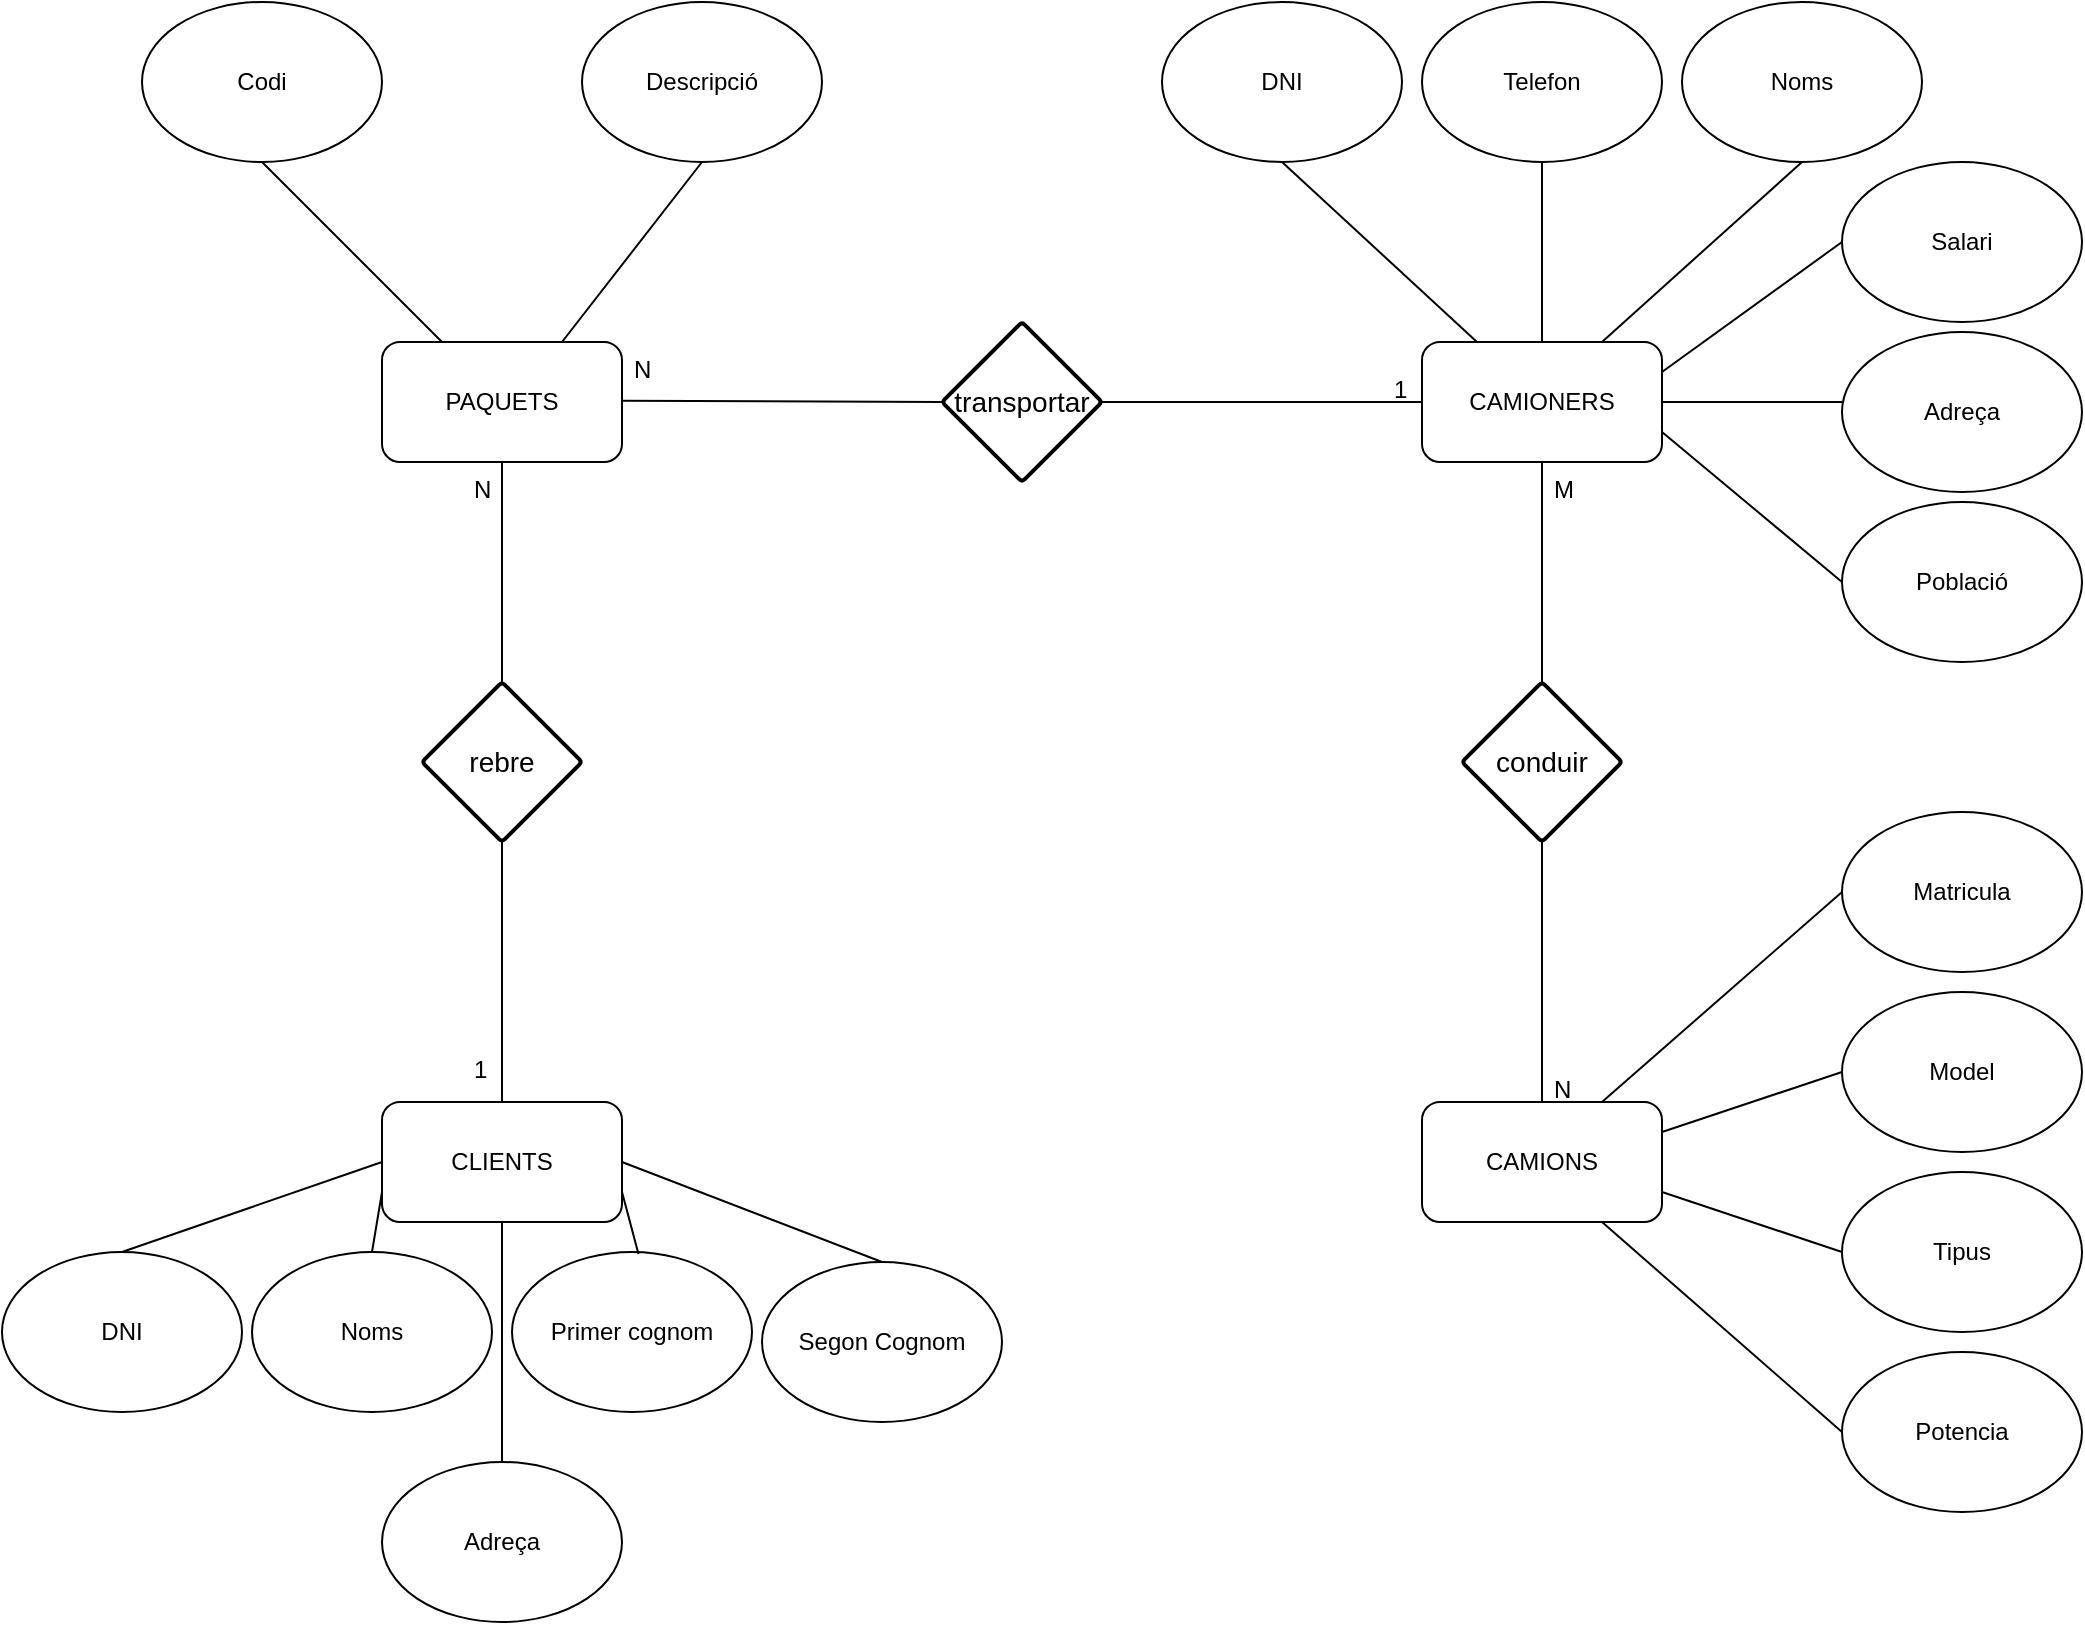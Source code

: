 <mxfile version="24.7.8">
  <diagram name="Página-1" id="bXpo6Mxn2rnoZyS7QRL6">
    <mxGraphModel dx="1843" dy="887" grid="1" gridSize="10" guides="1" tooltips="1" connect="1" arrows="1" fold="1" page="1" pageScale="1" pageWidth="827" pageHeight="1169" math="0" shadow="0">
      <root>
        <mxCell id="0" />
        <mxCell id="1" parent="0" />
        <mxCell id="z5U4H61T17MWTBN5fQyw-9" value="transportar" style="rhombus;whiteSpace=wrap;html=1;fontSize=14;fontStyle=0;startSize=50;rounded=1;strokeWidth=2;shadow=0;dashed=0;arcSize=4;" parent="1" vertex="1">
          <mxGeometry x="810" y="350" width="80" height="80" as="geometry" />
        </mxCell>
        <mxCell id="z5U4H61T17MWTBN5fQyw-12" value="conduir" style="rhombus;whiteSpace=wrap;html=1;fontSize=14;fontStyle=0;startSize=50;rounded=1;strokeWidth=2;shadow=0;dashed=0;arcSize=4;" parent="1" vertex="1">
          <mxGeometry x="1070" y="530" width="80" height="80" as="geometry" />
        </mxCell>
        <mxCell id="z5U4H61T17MWTBN5fQyw-19" value="rebre" style="rhombus;whiteSpace=wrap;html=1;fontSize=14;fontStyle=0;startSize=50;rounded=1;strokeWidth=2;shadow=0;dashed=0;arcSize=4;" parent="1" vertex="1">
          <mxGeometry x="550" y="530" width="80" height="80" as="geometry" />
        </mxCell>
        <mxCell id="z5U4H61T17MWTBN5fQyw-23" value="N" style="text;strokeColor=none;fillColor=none;spacingLeft=4;spacingRight=4;overflow=hidden;rotatable=0;points=[[0,0.5],[1,0.5]];portConstraint=eastwest;fontSize=12;whiteSpace=wrap;html=1;" parent="1" vertex="1">
          <mxGeometry x="650" y="360" width="40" height="30" as="geometry" />
        </mxCell>
        <mxCell id="z5U4H61T17MWTBN5fQyw-24" value="1" style="text;strokeColor=none;fillColor=none;spacingLeft=4;spacingRight=4;overflow=hidden;rotatable=0;points=[[0,0.5],[1,0.5]];portConstraint=eastwest;fontSize=12;whiteSpace=wrap;html=1;" parent="1" vertex="1">
          <mxGeometry x="1030" y="370" width="40" height="30" as="geometry" />
        </mxCell>
        <mxCell id="z5U4H61T17MWTBN5fQyw-25" value="N" style="text;strokeColor=none;fillColor=none;spacingLeft=4;spacingRight=4;overflow=hidden;rotatable=0;points=[[0,0.5],[1,0.5]];portConstraint=eastwest;fontSize=12;whiteSpace=wrap;html=1;" parent="1" vertex="1">
          <mxGeometry x="1110" y="720" width="40" height="30" as="geometry" />
        </mxCell>
        <mxCell id="z5U4H61T17MWTBN5fQyw-26" value="M" style="text;strokeColor=none;fillColor=none;spacingLeft=4;spacingRight=4;overflow=hidden;rotatable=0;points=[[0,0.5],[1,0.5]];portConstraint=eastwest;fontSize=12;whiteSpace=wrap;html=1;" parent="1" vertex="1">
          <mxGeometry x="1110" y="420" width="40" height="30" as="geometry" />
        </mxCell>
        <mxCell id="z5U4H61T17MWTBN5fQyw-27" value="1" style="text;strokeColor=none;fillColor=none;spacingLeft=4;spacingRight=4;overflow=hidden;rotatable=0;points=[[0,0.5],[1,0.5]];portConstraint=eastwest;fontSize=12;whiteSpace=wrap;html=1;" parent="1" vertex="1">
          <mxGeometry x="570" y="710" width="40" height="30" as="geometry" />
        </mxCell>
        <mxCell id="z5U4H61T17MWTBN5fQyw-28" value="N" style="text;strokeColor=none;fillColor=none;spacingLeft=4;spacingRight=4;overflow=hidden;rotatable=0;points=[[0,0.5],[1,0.5]];portConstraint=eastwest;fontSize=12;whiteSpace=wrap;html=1;" parent="1" vertex="1">
          <mxGeometry x="570" y="420" width="40" height="30" as="geometry" />
        </mxCell>
        <mxCell id="mQordULQ1h0hRKwIBM-V-1" value="" style="endArrow=none;html=1;rounded=0;exitX=0.5;exitY=0;exitDx=0;exitDy=0;entryX=0.5;entryY=1;entryDx=0;entryDy=0;" parent="1" source="z5U4H61T17MWTBN5fQyw-19" edge="1" target="rn8LJ4JVfoCxnx-wVTsT-1">
          <mxGeometry width="50" height="50" relative="1" as="geometry">
            <mxPoint x="-250" y="500" as="sourcePoint" />
            <mxPoint x="-200" y="450" as="targetPoint" />
          </mxGeometry>
        </mxCell>
        <mxCell id="mQordULQ1h0hRKwIBM-V-2" value="" style="endArrow=none;html=1;rounded=0;exitX=0.5;exitY=0;exitDx=0;exitDy=0;entryX=0.5;entryY=1;entryDx=0;entryDy=0;" parent="1" source="rn8LJ4JVfoCxnx-wVTsT-2" edge="1" target="z5U4H61T17MWTBN5fQyw-19">
          <mxGeometry width="50" height="50" relative="1" as="geometry">
            <mxPoint x="-250" y="680" as="sourcePoint" />
            <mxPoint x="-200" y="630" as="targetPoint" />
          </mxGeometry>
        </mxCell>
        <mxCell id="mQordULQ1h0hRKwIBM-V-3" value="" style="endArrow=none;html=1;rounded=0;exitX=1.011;exitY=0.431;exitDx=0;exitDy=0;exitPerimeter=0;" parent="1" edge="1">
          <mxGeometry width="50" height="50" relative="1" as="geometry">
            <mxPoint x="650.0" y="389.39" as="sourcePoint" />
            <mxPoint x="810" y="390" as="targetPoint" />
          </mxGeometry>
        </mxCell>
        <mxCell id="mQordULQ1h0hRKwIBM-V-4" value="" style="endArrow=none;html=1;rounded=0;exitX=1;exitY=0.5;exitDx=0;exitDy=0;entryX=0;entryY=0.5;entryDx=0;entryDy=0;" parent="1" source="z5U4H61T17MWTBN5fQyw-9" edge="1" target="rn8LJ4JVfoCxnx-wVTsT-3">
          <mxGeometry width="50" height="50" relative="1" as="geometry">
            <mxPoint x="120" y="460" as="sourcePoint" />
            <mxPoint x="1010" y="395" as="targetPoint" />
          </mxGeometry>
        </mxCell>
        <mxCell id="mQordULQ1h0hRKwIBM-V-5" value="" style="endArrow=none;html=1;rounded=0;exitX=0.5;exitY=0;exitDx=0;exitDy=0;entryX=0.5;entryY=1;entryDx=0;entryDy=0;" parent="1" source="z5U4H61T17MWTBN5fQyw-12" edge="1" target="rn8LJ4JVfoCxnx-wVTsT-3">
          <mxGeometry width="50" height="50" relative="1" as="geometry">
            <mxPoint x="200" y="560" as="sourcePoint" />
            <mxPoint x="250" y="510" as="targetPoint" />
          </mxGeometry>
        </mxCell>
        <mxCell id="mQordULQ1h0hRKwIBM-V-6" value="" style="endArrow=none;html=1;rounded=0;entryX=0.5;entryY=1;entryDx=0;entryDy=0;exitX=0.5;exitY=0;exitDx=0;exitDy=0;" parent="1" target="z5U4H61T17MWTBN5fQyw-12" edge="1" source="rn8LJ4JVfoCxnx-wVTsT-4">
          <mxGeometry width="50" height="50" relative="1" as="geometry">
            <mxPoint x="250" y="795" as="sourcePoint" />
            <mxPoint x="300" y="745" as="targetPoint" />
          </mxGeometry>
        </mxCell>
        <mxCell id="rn8LJ4JVfoCxnx-wVTsT-1" value="PAQUETS" style="rounded=1;whiteSpace=wrap;html=1;" vertex="1" parent="1">
          <mxGeometry x="530" y="360" width="120" height="60" as="geometry" />
        </mxCell>
        <mxCell id="rn8LJ4JVfoCxnx-wVTsT-2" value="CLIENTS" style="rounded=1;whiteSpace=wrap;html=1;" vertex="1" parent="1">
          <mxGeometry x="530" y="740" width="120" height="60" as="geometry" />
        </mxCell>
        <mxCell id="rn8LJ4JVfoCxnx-wVTsT-3" value="CAMIONERS" style="rounded=1;whiteSpace=wrap;html=1;" vertex="1" parent="1">
          <mxGeometry x="1050" y="360" width="120" height="60" as="geometry" />
        </mxCell>
        <mxCell id="rn8LJ4JVfoCxnx-wVTsT-4" value="CAMIONS" style="rounded=1;whiteSpace=wrap;html=1;" vertex="1" parent="1">
          <mxGeometry x="1050" y="740" width="120" height="60" as="geometry" />
        </mxCell>
        <mxCell id="rn8LJ4JVfoCxnx-wVTsT-7" value="DNI" style="ellipse;whiteSpace=wrap;html=1;" vertex="1" parent="1">
          <mxGeometry x="340" y="815" width="120" height="80" as="geometry" />
        </mxCell>
        <mxCell id="rn8LJ4JVfoCxnx-wVTsT-8" value="Primer cognom" style="ellipse;whiteSpace=wrap;html=1;" vertex="1" parent="1">
          <mxGeometry x="595" y="815" width="120" height="80" as="geometry" />
        </mxCell>
        <mxCell id="rn8LJ4JVfoCxnx-wVTsT-9" value="Noms" style="ellipse;whiteSpace=wrap;html=1;" vertex="1" parent="1">
          <mxGeometry x="465" y="815" width="120" height="80" as="geometry" />
        </mxCell>
        <mxCell id="rn8LJ4JVfoCxnx-wVTsT-10" value="Segon Cognom" style="ellipse;whiteSpace=wrap;html=1;" vertex="1" parent="1">
          <mxGeometry x="720" y="820" width="120" height="80" as="geometry" />
        </mxCell>
        <mxCell id="rn8LJ4JVfoCxnx-wVTsT-11" value="" style="endArrow=none;html=1;rounded=0;entryX=0;entryY=0.5;entryDx=0;entryDy=0;exitX=0.5;exitY=0;exitDx=0;exitDy=0;" edge="1" parent="1" source="rn8LJ4JVfoCxnx-wVTsT-7" target="rn8LJ4JVfoCxnx-wVTsT-2">
          <mxGeometry width="50" height="50" relative="1" as="geometry">
            <mxPoint x="465" y="760" as="sourcePoint" />
            <mxPoint x="515" y="710" as="targetPoint" />
          </mxGeometry>
        </mxCell>
        <mxCell id="rn8LJ4JVfoCxnx-wVTsT-12" value="" style="endArrow=none;html=1;rounded=0;entryX=0;entryY=0.75;entryDx=0;entryDy=0;exitX=0.5;exitY=0;exitDx=0;exitDy=0;" edge="1" parent="1" source="rn8LJ4JVfoCxnx-wVTsT-9" target="rn8LJ4JVfoCxnx-wVTsT-2">
          <mxGeometry width="50" height="50" relative="1" as="geometry">
            <mxPoint x="410" y="825" as="sourcePoint" />
            <mxPoint x="540" y="780" as="targetPoint" />
          </mxGeometry>
        </mxCell>
        <mxCell id="rn8LJ4JVfoCxnx-wVTsT-13" value="" style="endArrow=none;html=1;rounded=0;entryX=1;entryY=0.75;entryDx=0;entryDy=0;exitX=0.527;exitY=0.012;exitDx=0;exitDy=0;exitPerimeter=0;" edge="1" parent="1" source="rn8LJ4JVfoCxnx-wVTsT-8" target="rn8LJ4JVfoCxnx-wVTsT-2">
          <mxGeometry width="50" height="50" relative="1" as="geometry">
            <mxPoint x="667.5" y="805" as="sourcePoint" />
            <mxPoint x="672.5" y="775" as="targetPoint" />
          </mxGeometry>
        </mxCell>
        <mxCell id="rn8LJ4JVfoCxnx-wVTsT-14" value="" style="endArrow=none;html=1;rounded=0;entryX=0.5;entryY=0;entryDx=0;entryDy=0;exitX=1;exitY=0.5;exitDx=0;exitDy=0;" edge="1" parent="1" source="rn8LJ4JVfoCxnx-wVTsT-2" target="rn8LJ4JVfoCxnx-wVTsT-10">
          <mxGeometry width="50" height="50" relative="1" as="geometry">
            <mxPoint x="660" y="765" as="sourcePoint" />
            <mxPoint x="790" y="720" as="targetPoint" />
          </mxGeometry>
        </mxCell>
        <mxCell id="rn8LJ4JVfoCxnx-wVTsT-15" value="" style="endArrow=none;html=1;rounded=0;entryX=0.5;entryY=1;entryDx=0;entryDy=0;" edge="1" parent="1" target="rn8LJ4JVfoCxnx-wVTsT-2">
          <mxGeometry width="50" height="50" relative="1" as="geometry">
            <mxPoint x="590" y="920" as="sourcePoint" />
            <mxPoint x="595" y="960" as="targetPoint" />
          </mxGeometry>
        </mxCell>
        <mxCell id="rn8LJ4JVfoCxnx-wVTsT-16" value="Adreça" style="ellipse;whiteSpace=wrap;html=1;" vertex="1" parent="1">
          <mxGeometry x="530" y="920" width="120" height="80" as="geometry" />
        </mxCell>
        <mxCell id="rn8LJ4JVfoCxnx-wVTsT-17" value="DNI" style="ellipse;whiteSpace=wrap;html=1;" vertex="1" parent="1">
          <mxGeometry x="920" y="190" width="120" height="80" as="geometry" />
        </mxCell>
        <mxCell id="rn8LJ4JVfoCxnx-wVTsT-18" value="Telefon" style="ellipse;whiteSpace=wrap;html=1;" vertex="1" parent="1">
          <mxGeometry x="1050" y="190" width="120" height="80" as="geometry" />
        </mxCell>
        <mxCell id="rn8LJ4JVfoCxnx-wVTsT-19" value="Noms" style="ellipse;whiteSpace=wrap;html=1;" vertex="1" parent="1">
          <mxGeometry x="1180" y="190" width="120" height="80" as="geometry" />
        </mxCell>
        <mxCell id="rn8LJ4JVfoCxnx-wVTsT-20" value="Salari" style="ellipse;whiteSpace=wrap;html=1;" vertex="1" parent="1">
          <mxGeometry x="1260" y="270" width="120" height="80" as="geometry" />
        </mxCell>
        <mxCell id="rn8LJ4JVfoCxnx-wVTsT-21" value="Adreça" style="ellipse;whiteSpace=wrap;html=1;" vertex="1" parent="1">
          <mxGeometry x="1260" y="355" width="120" height="80" as="geometry" />
        </mxCell>
        <mxCell id="rn8LJ4JVfoCxnx-wVTsT-22" value="Població" style="ellipse;whiteSpace=wrap;html=1;" vertex="1" parent="1">
          <mxGeometry x="1260" y="440" width="120" height="80" as="geometry" />
        </mxCell>
        <mxCell id="rn8LJ4JVfoCxnx-wVTsT-23" value="" style="endArrow=none;html=1;rounded=0;entryX=0.5;entryY=1;entryDx=0;entryDy=0;" edge="1" parent="1" source="rn8LJ4JVfoCxnx-wVTsT-3" target="rn8LJ4JVfoCxnx-wVTsT-17">
          <mxGeometry width="50" height="50" relative="1" as="geometry">
            <mxPoint x="1150" y="570" as="sourcePoint" />
            <mxPoint x="1200" y="520" as="targetPoint" />
          </mxGeometry>
        </mxCell>
        <mxCell id="rn8LJ4JVfoCxnx-wVTsT-26" value="" style="endArrow=none;html=1;rounded=0;entryX=0.5;entryY=1;entryDx=0;entryDy=0;exitX=0.5;exitY=0;exitDx=0;exitDy=0;" edge="1" parent="1" source="rn8LJ4JVfoCxnx-wVTsT-3" target="rn8LJ4JVfoCxnx-wVTsT-18">
          <mxGeometry width="50" height="50" relative="1" as="geometry">
            <mxPoint x="1150" y="570" as="sourcePoint" />
            <mxPoint x="1200" y="520" as="targetPoint" />
          </mxGeometry>
        </mxCell>
        <mxCell id="rn8LJ4JVfoCxnx-wVTsT-27" value="" style="endArrow=none;html=1;rounded=0;entryX=0.5;entryY=1;entryDx=0;entryDy=0;exitX=0.75;exitY=0;exitDx=0;exitDy=0;" edge="1" parent="1" source="rn8LJ4JVfoCxnx-wVTsT-3" target="rn8LJ4JVfoCxnx-wVTsT-19">
          <mxGeometry width="50" height="50" relative="1" as="geometry">
            <mxPoint x="1088" y="370" as="sourcePoint" />
            <mxPoint x="990" y="280" as="targetPoint" />
          </mxGeometry>
        </mxCell>
        <mxCell id="rn8LJ4JVfoCxnx-wVTsT-28" value="" style="endArrow=none;html=1;rounded=0;entryX=0;entryY=0.5;entryDx=0;entryDy=0;exitX=1;exitY=0.25;exitDx=0;exitDy=0;" edge="1" parent="1" source="rn8LJ4JVfoCxnx-wVTsT-3" target="rn8LJ4JVfoCxnx-wVTsT-20">
          <mxGeometry width="50" height="50" relative="1" as="geometry">
            <mxPoint x="1098" y="380" as="sourcePoint" />
            <mxPoint x="1000" y="290" as="targetPoint" />
          </mxGeometry>
        </mxCell>
        <mxCell id="rn8LJ4JVfoCxnx-wVTsT-29" value="" style="endArrow=none;html=1;rounded=0;exitX=1;exitY=0.5;exitDx=0;exitDy=0;" edge="1" parent="1" source="rn8LJ4JVfoCxnx-wVTsT-3">
          <mxGeometry width="50" height="50" relative="1" as="geometry">
            <mxPoint x="1190" y="380" as="sourcePoint" />
            <mxPoint x="1261" y="390" as="targetPoint" />
          </mxGeometry>
        </mxCell>
        <mxCell id="rn8LJ4JVfoCxnx-wVTsT-30" value="" style="endArrow=none;html=1;rounded=0;exitX=1;exitY=0.75;exitDx=0;exitDy=0;entryX=0;entryY=0.5;entryDx=0;entryDy=0;" edge="1" parent="1" source="rn8LJ4JVfoCxnx-wVTsT-3" target="rn8LJ4JVfoCxnx-wVTsT-22">
          <mxGeometry width="50" height="50" relative="1" as="geometry">
            <mxPoint x="1180" y="400" as="sourcePoint" />
            <mxPoint x="1271" y="400" as="targetPoint" />
          </mxGeometry>
        </mxCell>
        <mxCell id="rn8LJ4JVfoCxnx-wVTsT-31" value="Matricula" style="ellipse;whiteSpace=wrap;html=1;" vertex="1" parent="1">
          <mxGeometry x="1260" y="595" width="120" height="80" as="geometry" />
        </mxCell>
        <mxCell id="rn8LJ4JVfoCxnx-wVTsT-32" value="Model" style="ellipse;whiteSpace=wrap;html=1;" vertex="1" parent="1">
          <mxGeometry x="1260" y="685" width="120" height="80" as="geometry" />
        </mxCell>
        <mxCell id="rn8LJ4JVfoCxnx-wVTsT-33" value="Tipus" style="ellipse;whiteSpace=wrap;html=1;" vertex="1" parent="1">
          <mxGeometry x="1260" y="775" width="120" height="80" as="geometry" />
        </mxCell>
        <mxCell id="rn8LJ4JVfoCxnx-wVTsT-34" value="Potencia" style="ellipse;whiteSpace=wrap;html=1;" vertex="1" parent="1">
          <mxGeometry x="1260" y="865" width="120" height="80" as="geometry" />
        </mxCell>
        <mxCell id="rn8LJ4JVfoCxnx-wVTsT-35" value="" style="endArrow=none;html=1;rounded=0;entryX=0.75;entryY=0;entryDx=0;entryDy=0;exitX=0;exitY=0.5;exitDx=0;exitDy=0;" edge="1" parent="1" source="rn8LJ4JVfoCxnx-wVTsT-31" target="rn8LJ4JVfoCxnx-wVTsT-4">
          <mxGeometry width="50" height="50" relative="1" as="geometry">
            <mxPoint x="760" y="720" as="sourcePoint" />
            <mxPoint x="810" y="670" as="targetPoint" />
          </mxGeometry>
        </mxCell>
        <mxCell id="rn8LJ4JVfoCxnx-wVTsT-36" value="" style="endArrow=none;html=1;rounded=0;entryX=1;entryY=0.25;entryDx=0;entryDy=0;exitX=0;exitY=0.5;exitDx=0;exitDy=0;" edge="1" parent="1" source="rn8LJ4JVfoCxnx-wVTsT-32" target="rn8LJ4JVfoCxnx-wVTsT-4">
          <mxGeometry width="50" height="50" relative="1" as="geometry">
            <mxPoint x="1270" y="645" as="sourcePoint" />
            <mxPoint x="1180" y="750" as="targetPoint" />
          </mxGeometry>
        </mxCell>
        <mxCell id="rn8LJ4JVfoCxnx-wVTsT-37" value="" style="endArrow=none;html=1;rounded=0;entryX=1;entryY=0.75;entryDx=0;entryDy=0;exitX=0;exitY=0.5;exitDx=0;exitDy=0;" edge="1" parent="1" source="rn8LJ4JVfoCxnx-wVTsT-33" target="rn8LJ4JVfoCxnx-wVTsT-4">
          <mxGeometry width="50" height="50" relative="1" as="geometry">
            <mxPoint x="1270" y="735" as="sourcePoint" />
            <mxPoint x="1180" y="765" as="targetPoint" />
          </mxGeometry>
        </mxCell>
        <mxCell id="rn8LJ4JVfoCxnx-wVTsT-38" value="" style="endArrow=none;html=1;rounded=0;entryX=0.75;entryY=1;entryDx=0;entryDy=0;exitX=0;exitY=0.5;exitDx=0;exitDy=0;" edge="1" parent="1" source="rn8LJ4JVfoCxnx-wVTsT-34" target="rn8LJ4JVfoCxnx-wVTsT-4">
          <mxGeometry width="50" height="50" relative="1" as="geometry">
            <mxPoint x="1270" y="825" as="sourcePoint" />
            <mxPoint x="1180" y="795" as="targetPoint" />
          </mxGeometry>
        </mxCell>
        <mxCell id="rn8LJ4JVfoCxnx-wVTsT-39" value="Descripció" style="ellipse;whiteSpace=wrap;html=1;" vertex="1" parent="1">
          <mxGeometry x="630" y="190" width="120" height="80" as="geometry" />
        </mxCell>
        <mxCell id="rn8LJ4JVfoCxnx-wVTsT-40" value="Codi" style="ellipse;whiteSpace=wrap;html=1;" vertex="1" parent="1">
          <mxGeometry x="410" y="190" width="120" height="80" as="geometry" />
        </mxCell>
        <mxCell id="rn8LJ4JVfoCxnx-wVTsT-41" value="" style="endArrow=none;html=1;rounded=0;exitX=0.5;exitY=1;exitDx=0;exitDy=0;entryX=0.25;entryY=0;entryDx=0;entryDy=0;" edge="1" parent="1" source="rn8LJ4JVfoCxnx-wVTsT-40" target="rn8LJ4JVfoCxnx-wVTsT-1">
          <mxGeometry width="50" height="50" relative="1" as="geometry">
            <mxPoint x="1020" y="770" as="sourcePoint" />
            <mxPoint x="1070" y="720" as="targetPoint" />
          </mxGeometry>
        </mxCell>
        <mxCell id="rn8LJ4JVfoCxnx-wVTsT-42" value="" style="endArrow=none;html=1;rounded=0;exitX=0.5;exitY=1;exitDx=0;exitDy=0;entryX=0.75;entryY=0;entryDx=0;entryDy=0;" edge="1" parent="1" source="rn8LJ4JVfoCxnx-wVTsT-39" target="rn8LJ4JVfoCxnx-wVTsT-1">
          <mxGeometry width="50" height="50" relative="1" as="geometry">
            <mxPoint x="480" y="280" as="sourcePoint" />
            <mxPoint x="570" y="370" as="targetPoint" />
          </mxGeometry>
        </mxCell>
      </root>
    </mxGraphModel>
  </diagram>
</mxfile>
